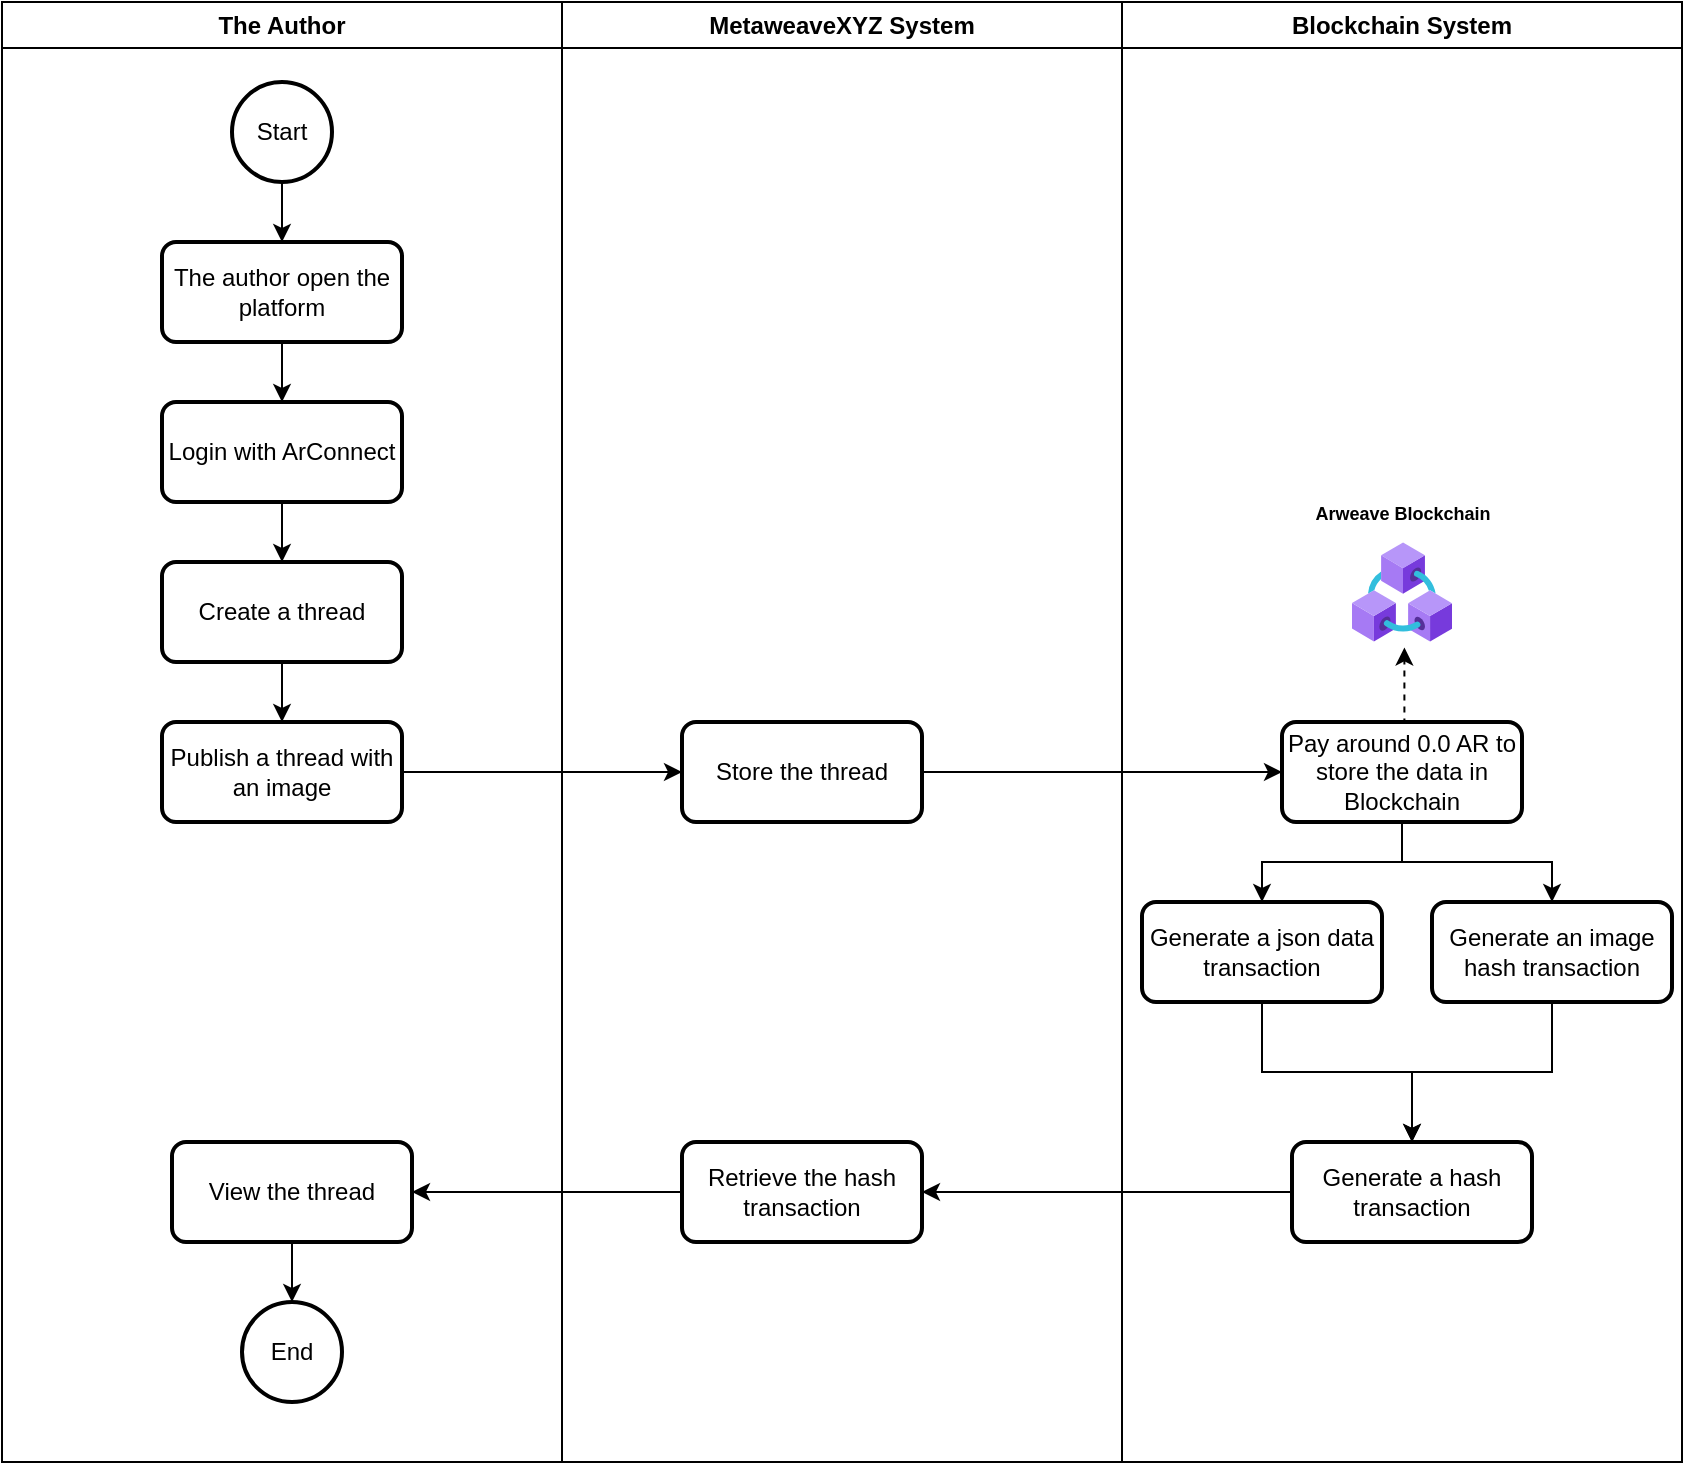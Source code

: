 <mxfile version="20.7.4" type="github">
  <diagram id="5S1QGdOrNzxuNydwF2vS" name="Page-1">
    <mxGraphModel dx="1035" dy="522" grid="1" gridSize="10" guides="1" tooltips="1" connect="1" arrows="1" fold="1" page="1" pageScale="1" pageWidth="850" pageHeight="1100" math="0" shadow="0">
      <root>
        <mxCell id="0" />
        <mxCell id="1" parent="0" />
        <mxCell id="WlTlBZQSWbdqTwPQ83UT-48" value="The Author" style="swimlane;whiteSpace=wrap;html=1;" vertex="1" parent="1">
          <mxGeometry x="5" y="40" width="280" height="730" as="geometry">
            <mxRectangle x="20" y="40" width="100" height="30" as="alternateBounds" />
          </mxGeometry>
        </mxCell>
        <mxCell id="WlTlBZQSWbdqTwPQ83UT-49" style="edgeStyle=orthogonalEdgeStyle;rounded=0;orthogonalLoop=1;jettySize=auto;html=1;exitX=0.5;exitY=1;exitDx=0;exitDy=0;exitPerimeter=0;entryX=0.5;entryY=0;entryDx=0;entryDy=0;" edge="1" parent="WlTlBZQSWbdqTwPQ83UT-48" source="WlTlBZQSWbdqTwPQ83UT-50" target="WlTlBZQSWbdqTwPQ83UT-52">
          <mxGeometry relative="1" as="geometry" />
        </mxCell>
        <mxCell id="WlTlBZQSWbdqTwPQ83UT-50" value="Start" style="strokeWidth=2;html=1;shape=mxgraph.flowchart.start_2;whiteSpace=wrap;" vertex="1" parent="WlTlBZQSWbdqTwPQ83UT-48">
          <mxGeometry x="115" y="40" width="50" height="50" as="geometry" />
        </mxCell>
        <mxCell id="WlTlBZQSWbdqTwPQ83UT-51" style="edgeStyle=orthogonalEdgeStyle;rounded=0;orthogonalLoop=1;jettySize=auto;html=1;exitX=0.5;exitY=1;exitDx=0;exitDy=0;entryX=0.5;entryY=0;entryDx=0;entryDy=0;" edge="1" parent="WlTlBZQSWbdqTwPQ83UT-48" source="WlTlBZQSWbdqTwPQ83UT-52" target="WlTlBZQSWbdqTwPQ83UT-54">
          <mxGeometry relative="1" as="geometry" />
        </mxCell>
        <mxCell id="WlTlBZQSWbdqTwPQ83UT-52" value="The author open the platform" style="rounded=1;whiteSpace=wrap;html=1;absoluteArcSize=1;arcSize=14;strokeWidth=2;" vertex="1" parent="WlTlBZQSWbdqTwPQ83UT-48">
          <mxGeometry x="80" y="120" width="120" height="50" as="geometry" />
        </mxCell>
        <mxCell id="WlTlBZQSWbdqTwPQ83UT-53" style="edgeStyle=orthogonalEdgeStyle;rounded=0;orthogonalLoop=1;jettySize=auto;html=1;exitX=0.5;exitY=1;exitDx=0;exitDy=0;entryX=0.5;entryY=0;entryDx=0;entryDy=0;" edge="1" parent="WlTlBZQSWbdqTwPQ83UT-48" source="WlTlBZQSWbdqTwPQ83UT-54" target="WlTlBZQSWbdqTwPQ83UT-56">
          <mxGeometry relative="1" as="geometry" />
        </mxCell>
        <mxCell id="WlTlBZQSWbdqTwPQ83UT-54" value="Login with ArConnect" style="rounded=1;whiteSpace=wrap;html=1;absoluteArcSize=1;arcSize=14;strokeWidth=2;" vertex="1" parent="WlTlBZQSWbdqTwPQ83UT-48">
          <mxGeometry x="80" y="200" width="120" height="50" as="geometry" />
        </mxCell>
        <mxCell id="WlTlBZQSWbdqTwPQ83UT-55" style="edgeStyle=orthogonalEdgeStyle;rounded=0;orthogonalLoop=1;jettySize=auto;html=1;exitX=0.5;exitY=1;exitDx=0;exitDy=0;entryX=0.5;entryY=0;entryDx=0;entryDy=0;" edge="1" parent="WlTlBZQSWbdqTwPQ83UT-48" source="WlTlBZQSWbdqTwPQ83UT-56" target="WlTlBZQSWbdqTwPQ83UT-58">
          <mxGeometry relative="1" as="geometry" />
        </mxCell>
        <mxCell id="WlTlBZQSWbdqTwPQ83UT-56" value="Create a thread" style="rounded=1;whiteSpace=wrap;html=1;absoluteArcSize=1;arcSize=14;strokeWidth=2;" vertex="1" parent="WlTlBZQSWbdqTwPQ83UT-48">
          <mxGeometry x="80" y="280" width="120" height="50" as="geometry" />
        </mxCell>
        <mxCell id="WlTlBZQSWbdqTwPQ83UT-58" value="Publish a thread with an image" style="rounded=1;whiteSpace=wrap;html=1;absoluteArcSize=1;arcSize=14;strokeWidth=2;" vertex="1" parent="WlTlBZQSWbdqTwPQ83UT-48">
          <mxGeometry x="80" y="360" width="120" height="50" as="geometry" />
        </mxCell>
        <mxCell id="WlTlBZQSWbdqTwPQ83UT-60" style="edgeStyle=orthogonalEdgeStyle;rounded=0;orthogonalLoop=1;jettySize=auto;html=1;exitX=0.5;exitY=1;exitDx=0;exitDy=0;entryX=0.5;entryY=0;entryDx=0;entryDy=0;entryPerimeter=0;fontSize=9;" edge="1" parent="WlTlBZQSWbdqTwPQ83UT-48" source="WlTlBZQSWbdqTwPQ83UT-61" target="WlTlBZQSWbdqTwPQ83UT-62">
          <mxGeometry relative="1" as="geometry" />
        </mxCell>
        <mxCell id="WlTlBZQSWbdqTwPQ83UT-61" value="View the thread" style="rounded=1;whiteSpace=wrap;html=1;absoluteArcSize=1;arcSize=14;strokeWidth=2;" vertex="1" parent="WlTlBZQSWbdqTwPQ83UT-48">
          <mxGeometry x="85" y="570" width="120" height="50" as="geometry" />
        </mxCell>
        <mxCell id="WlTlBZQSWbdqTwPQ83UT-62" value="End" style="strokeWidth=2;html=1;shape=mxgraph.flowchart.start_2;whiteSpace=wrap;" vertex="1" parent="WlTlBZQSWbdqTwPQ83UT-48">
          <mxGeometry x="120" y="650" width="50" height="50" as="geometry" />
        </mxCell>
        <mxCell id="WlTlBZQSWbdqTwPQ83UT-63" value="MetaweaveXYZ System" style="swimlane;whiteSpace=wrap;html=1;" vertex="1" parent="1">
          <mxGeometry x="285" y="40" width="280" height="730" as="geometry" />
        </mxCell>
        <mxCell id="WlTlBZQSWbdqTwPQ83UT-66" value="Store the thread" style="rounded=1;whiteSpace=wrap;html=1;absoluteArcSize=1;arcSize=14;strokeWidth=2;" vertex="1" parent="WlTlBZQSWbdqTwPQ83UT-63">
          <mxGeometry x="60" y="360" width="120" height="50" as="geometry" />
        </mxCell>
        <mxCell id="WlTlBZQSWbdqTwPQ83UT-74" value="Retrieve the hash transaction" style="rounded=1;whiteSpace=wrap;html=1;absoluteArcSize=1;arcSize=14;strokeWidth=2;" vertex="1" parent="WlTlBZQSWbdqTwPQ83UT-63">
          <mxGeometry x="60" y="570" width="120" height="50" as="geometry" />
        </mxCell>
        <mxCell id="WlTlBZQSWbdqTwPQ83UT-76" value="Blockchain System" style="swimlane;whiteSpace=wrap;html=1;" vertex="1" parent="1">
          <mxGeometry x="565" y="40" width="280" height="730" as="geometry" />
        </mxCell>
        <mxCell id="WlTlBZQSWbdqTwPQ83UT-90" style="edgeStyle=orthogonalEdgeStyle;rounded=0;orthogonalLoop=1;jettySize=auto;html=1;exitX=0.5;exitY=1;exitDx=0;exitDy=0;entryX=0.5;entryY=0;entryDx=0;entryDy=0;" edge="1" parent="WlTlBZQSWbdqTwPQ83UT-76" source="WlTlBZQSWbdqTwPQ83UT-79" target="WlTlBZQSWbdqTwPQ83UT-89">
          <mxGeometry relative="1" as="geometry" />
        </mxCell>
        <mxCell id="WlTlBZQSWbdqTwPQ83UT-91" style="edgeStyle=orthogonalEdgeStyle;rounded=0;orthogonalLoop=1;jettySize=auto;html=1;exitX=0.5;exitY=1;exitDx=0;exitDy=0;entryX=0.5;entryY=0;entryDx=0;entryDy=0;" edge="1" parent="WlTlBZQSWbdqTwPQ83UT-76" source="WlTlBZQSWbdqTwPQ83UT-79" target="WlTlBZQSWbdqTwPQ83UT-82">
          <mxGeometry relative="1" as="geometry" />
        </mxCell>
        <mxCell id="WlTlBZQSWbdqTwPQ83UT-93" style="edgeStyle=orthogonalEdgeStyle;rounded=0;orthogonalLoop=1;jettySize=auto;html=1;exitX=0.5;exitY=0;exitDx=0;exitDy=0;entryX=0.524;entryY=1.054;entryDx=0;entryDy=0;entryPerimeter=0;dashed=1;" edge="1" parent="WlTlBZQSWbdqTwPQ83UT-76" source="WlTlBZQSWbdqTwPQ83UT-79" target="WlTlBZQSWbdqTwPQ83UT-80">
          <mxGeometry relative="1" as="geometry" />
        </mxCell>
        <mxCell id="WlTlBZQSWbdqTwPQ83UT-79" value="Pay around 0.0 AR to store the data in Blockchain" style="rounded=1;whiteSpace=wrap;html=1;absoluteArcSize=1;arcSize=14;strokeWidth=2;" vertex="1" parent="WlTlBZQSWbdqTwPQ83UT-76">
          <mxGeometry x="80" y="360" width="120" height="50" as="geometry" />
        </mxCell>
        <mxCell id="WlTlBZQSWbdqTwPQ83UT-80" value="" style="aspect=fixed;html=1;points=[];align=center;image;fontSize=12;image=img/lib/azure2/blockchain/Azure_Blockchain_Service.svg;" vertex="1" parent="WlTlBZQSWbdqTwPQ83UT-76">
          <mxGeometry x="115" y="270" width="50" height="50" as="geometry" />
        </mxCell>
        <mxCell id="WlTlBZQSWbdqTwPQ83UT-81" value="&lt;font style=&quot;font-size: 9px;&quot;&gt;&lt;b&gt;Arweave Blockchain&lt;/b&gt;&lt;/font&gt;" style="text;html=1;align=center;verticalAlign=middle;resizable=0;points=[];autosize=1;strokeColor=none;fillColor=none;" vertex="1" parent="WlTlBZQSWbdqTwPQ83UT-76">
          <mxGeometry x="85" y="240" width="110" height="30" as="geometry" />
        </mxCell>
        <mxCell id="WlTlBZQSWbdqTwPQ83UT-99" style="edgeStyle=orthogonalEdgeStyle;rounded=0;orthogonalLoop=1;jettySize=auto;html=1;exitX=0.5;exitY=1;exitDx=0;exitDy=0;entryX=0.5;entryY=0;entryDx=0;entryDy=0;" edge="1" parent="WlTlBZQSWbdqTwPQ83UT-76" source="WlTlBZQSWbdqTwPQ83UT-82" target="WlTlBZQSWbdqTwPQ83UT-97">
          <mxGeometry relative="1" as="geometry" />
        </mxCell>
        <mxCell id="WlTlBZQSWbdqTwPQ83UT-82" value="Generate an image hash transaction" style="rounded=1;whiteSpace=wrap;html=1;absoluteArcSize=1;arcSize=14;strokeWidth=2;" vertex="1" parent="WlTlBZQSWbdqTwPQ83UT-76">
          <mxGeometry x="155" y="450" width="120" height="50" as="geometry" />
        </mxCell>
        <mxCell id="WlTlBZQSWbdqTwPQ83UT-98" style="edgeStyle=orthogonalEdgeStyle;rounded=0;orthogonalLoop=1;jettySize=auto;html=1;exitX=0.5;exitY=1;exitDx=0;exitDy=0;entryX=0.5;entryY=0;entryDx=0;entryDy=0;" edge="1" parent="WlTlBZQSWbdqTwPQ83UT-76" source="WlTlBZQSWbdqTwPQ83UT-89" target="WlTlBZQSWbdqTwPQ83UT-97">
          <mxGeometry relative="1" as="geometry" />
        </mxCell>
        <mxCell id="WlTlBZQSWbdqTwPQ83UT-89" value="Generate a json data transaction" style="rounded=1;whiteSpace=wrap;html=1;absoluteArcSize=1;arcSize=14;strokeWidth=2;" vertex="1" parent="WlTlBZQSWbdqTwPQ83UT-76">
          <mxGeometry x="10" y="450" width="120" height="50" as="geometry" />
        </mxCell>
        <mxCell id="WlTlBZQSWbdqTwPQ83UT-97" value="Generate a hash transaction" style="rounded=1;whiteSpace=wrap;html=1;absoluteArcSize=1;arcSize=14;strokeWidth=2;" vertex="1" parent="WlTlBZQSWbdqTwPQ83UT-76">
          <mxGeometry x="85" y="570" width="120" height="50" as="geometry" />
        </mxCell>
        <mxCell id="WlTlBZQSWbdqTwPQ83UT-87" style="edgeStyle=orthogonalEdgeStyle;rounded=0;orthogonalLoop=1;jettySize=auto;html=1;exitX=1;exitY=0.5;exitDx=0;exitDy=0;" edge="1" parent="1" source="WlTlBZQSWbdqTwPQ83UT-58" target="WlTlBZQSWbdqTwPQ83UT-66">
          <mxGeometry relative="1" as="geometry" />
        </mxCell>
        <mxCell id="WlTlBZQSWbdqTwPQ83UT-88" style="edgeStyle=orthogonalEdgeStyle;rounded=0;orthogonalLoop=1;jettySize=auto;html=1;exitX=1;exitY=0.5;exitDx=0;exitDy=0;" edge="1" parent="1" source="WlTlBZQSWbdqTwPQ83UT-66" target="WlTlBZQSWbdqTwPQ83UT-79">
          <mxGeometry relative="1" as="geometry" />
        </mxCell>
        <mxCell id="WlTlBZQSWbdqTwPQ83UT-100" style="edgeStyle=orthogonalEdgeStyle;rounded=0;orthogonalLoop=1;jettySize=auto;html=1;exitX=0;exitY=0.5;exitDx=0;exitDy=0;entryX=1;entryY=0.5;entryDx=0;entryDy=0;" edge="1" parent="1" source="WlTlBZQSWbdqTwPQ83UT-97" target="WlTlBZQSWbdqTwPQ83UT-74">
          <mxGeometry relative="1" as="geometry" />
        </mxCell>
        <mxCell id="WlTlBZQSWbdqTwPQ83UT-101" style="edgeStyle=orthogonalEdgeStyle;rounded=0;orthogonalLoop=1;jettySize=auto;html=1;exitX=0;exitY=0.5;exitDx=0;exitDy=0;entryX=1;entryY=0.5;entryDx=0;entryDy=0;" edge="1" parent="1" source="WlTlBZQSWbdqTwPQ83UT-74" target="WlTlBZQSWbdqTwPQ83UT-61">
          <mxGeometry relative="1" as="geometry" />
        </mxCell>
      </root>
    </mxGraphModel>
  </diagram>
</mxfile>
